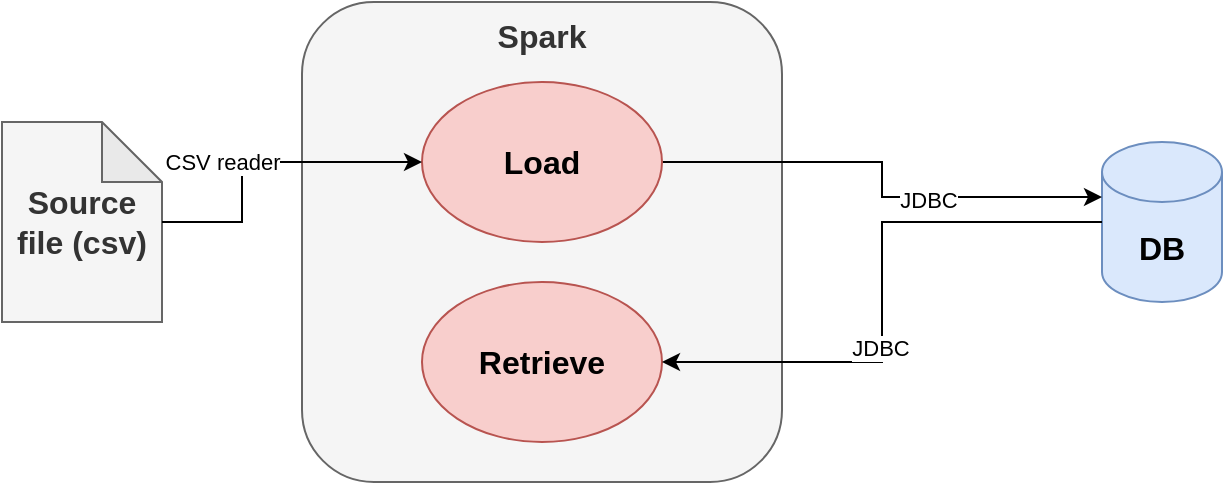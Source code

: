 <mxfile version="14.4.4" type="device"><diagram id="oW3LQnes2uUR2NWzR63m" name="Page-1"><mxGraphModel dx="868" dy="459" grid="1" gridSize="10" guides="1" tooltips="1" connect="1" arrows="1" fold="1" page="1" pageScale="1" pageWidth="850" pageHeight="1100" math="0" shadow="0"><root><mxCell id="0"/><mxCell id="1" parent="0"/><mxCell id="M61WOue9_AJy99nMJnfe-1" value="&lt;font style=&quot;font-size: 16px&quot;&gt;&lt;b&gt;Source file (csv)&lt;br&gt;&lt;/b&gt;&lt;/font&gt;" style="shape=note;whiteSpace=wrap;html=1;backgroundOutline=1;darkOpacity=0.05;fillColor=#f5f5f5;strokeColor=#666666;fontColor=#333333;" vertex="1" parent="1"><mxGeometry x="110" y="100" width="80" height="100" as="geometry"/></mxCell><mxCell id="M61WOue9_AJy99nMJnfe-2" value="&lt;font style=&quot;font-size: 16px&quot;&gt;&lt;b&gt;DB&lt;/b&gt;&lt;/font&gt;" style="shape=cylinder3;whiteSpace=wrap;html=1;boundedLbl=1;backgroundOutline=1;size=15;fillColor=#dae8fc;strokeColor=#6c8ebf;" vertex="1" parent="1"><mxGeometry x="660" y="110" width="60" height="80" as="geometry"/></mxCell><mxCell id="M61WOue9_AJy99nMJnfe-3" value="&lt;div style=&quot;font-size: 16px&quot;&gt;&lt;font style=&quot;font-size: 16px&quot;&gt;&lt;b&gt;Spark&lt;br&gt;&lt;/b&gt;&lt;/font&gt;&lt;/div&gt;&lt;div style=&quot;font-size: 16px&quot;&gt;&lt;font style=&quot;font-size: 16px&quot;&gt;&lt;br&gt;&lt;/font&gt;&lt;/div&gt;&lt;div style=&quot;font-size: 16px&quot;&gt;&lt;font style=&quot;font-size: 16px&quot;&gt;&lt;br&gt;&lt;/font&gt;&lt;/div&gt;&lt;div style=&quot;font-size: 16px&quot;&gt;&lt;font style=&quot;font-size: 16px&quot;&gt;&lt;br&gt;&lt;/font&gt;&lt;/div&gt;&lt;div style=&quot;font-size: 16px&quot;&gt;&lt;font style=&quot;font-size: 16px&quot;&gt;&lt;br&gt;&lt;/font&gt;&lt;/div&gt;&lt;div style=&quot;font-size: 16px&quot;&gt;&lt;font style=&quot;font-size: 16px&quot;&gt;&lt;br&gt;&lt;/font&gt;&lt;/div&gt;&lt;div style=&quot;font-size: 16px&quot;&gt;&lt;font style=&quot;font-size: 16px&quot;&gt;&lt;br&gt;&lt;/font&gt;&lt;/div&gt;&lt;div style=&quot;font-size: 16px&quot;&gt;&lt;font style=&quot;font-size: 16px&quot;&gt;&lt;br&gt;&lt;/font&gt;&lt;/div&gt;&lt;div style=&quot;font-size: 16px&quot;&gt;&lt;font style=&quot;font-size: 16px&quot;&gt;&lt;br&gt;&lt;/font&gt;&lt;/div&gt;&lt;div style=&quot;font-size: 16px&quot;&gt;&lt;font style=&quot;font-size: 16px&quot;&gt;&lt;br&gt;&lt;/font&gt;&lt;/div&gt;&lt;br&gt;&lt;div style=&quot;font-size: 16px&quot;&gt;&lt;font style=&quot;font-size: 16px&quot;&gt;&lt;br&gt;&lt;/font&gt;&lt;/div&gt;" style="rounded=1;whiteSpace=wrap;html=1;fillColor=#f5f5f5;strokeColor=#666666;fontColor=#333333;" vertex="1" parent="1"><mxGeometry x="260" y="40" width="240" height="240" as="geometry"/></mxCell><mxCell id="M61WOue9_AJy99nMJnfe-6" style="edgeStyle=orthogonalEdgeStyle;rounded=0;orthogonalLoop=1;jettySize=auto;html=1;entryX=0;entryY=0;entryDx=0;entryDy=27.5;entryPerimeter=0;" edge="1" parent="1" source="M61WOue9_AJy99nMJnfe-4" target="M61WOue9_AJy99nMJnfe-2"><mxGeometry relative="1" as="geometry"/></mxCell><mxCell id="M61WOue9_AJy99nMJnfe-7" value="JDBC" style="edgeLabel;html=1;align=center;verticalAlign=middle;resizable=0;points=[];" vertex="1" connectable="0" parent="M61WOue9_AJy99nMJnfe-6"><mxGeometry x="0.267" relative="1" as="geometry"><mxPoint y="1" as="offset"/></mxGeometry></mxCell><mxCell id="M61WOue9_AJy99nMJnfe-4" value="&lt;font style=&quot;font-size: 16px&quot;&gt;&lt;b&gt;Load&lt;/b&gt;&lt;/font&gt;" style="ellipse;whiteSpace=wrap;html=1;fillColor=#f8cecc;strokeColor=#b85450;" vertex="1" parent="1"><mxGeometry x="320" y="80" width="120" height="80" as="geometry"/></mxCell><mxCell id="M61WOue9_AJy99nMJnfe-9" value="&lt;b&gt;&lt;font style=&quot;font-size: 16px&quot;&gt;Retrieve&lt;/font&gt;&lt;/b&gt;" style="ellipse;whiteSpace=wrap;html=1;fillColor=#f8cecc;strokeColor=#b85450;" vertex="1" parent="1"><mxGeometry x="320" y="180" width="120" height="80" as="geometry"/></mxCell><mxCell id="M61WOue9_AJy99nMJnfe-10" style="edgeStyle=orthogonalEdgeStyle;rounded=0;orthogonalLoop=1;jettySize=auto;html=1;entryX=1;entryY=0.5;entryDx=0;entryDy=0;" edge="1" parent="1" source="M61WOue9_AJy99nMJnfe-2" target="M61WOue9_AJy99nMJnfe-9"><mxGeometry relative="1" as="geometry"/></mxCell><mxCell id="M61WOue9_AJy99nMJnfe-11" value="JDBC" style="edgeLabel;html=1;align=center;verticalAlign=middle;resizable=0;points=[];" vertex="1" connectable="0" parent="M61WOue9_AJy99nMJnfe-10"><mxGeometry x="0.194" y="-1" relative="1" as="geometry"><mxPoint as="offset"/></mxGeometry></mxCell><mxCell id="M61WOue9_AJy99nMJnfe-12" style="edgeStyle=orthogonalEdgeStyle;rounded=0;orthogonalLoop=1;jettySize=auto;html=1;" edge="1" parent="1" source="M61WOue9_AJy99nMJnfe-1" target="M61WOue9_AJy99nMJnfe-4"><mxGeometry relative="1" as="geometry"><Array as="points"><mxPoint x="230" y="150"/><mxPoint x="230" y="120"/></Array></mxGeometry></mxCell><mxCell id="M61WOue9_AJy99nMJnfe-13" value="CSV reader" style="edgeLabel;html=1;align=center;verticalAlign=middle;resizable=0;points=[];" vertex="1" connectable="0" parent="M61WOue9_AJy99nMJnfe-12"><mxGeometry x="-0.425" y="-3" relative="1" as="geometry"><mxPoint x="-13" y="-24" as="offset"/></mxGeometry></mxCell></root></mxGraphModel></diagram></mxfile>